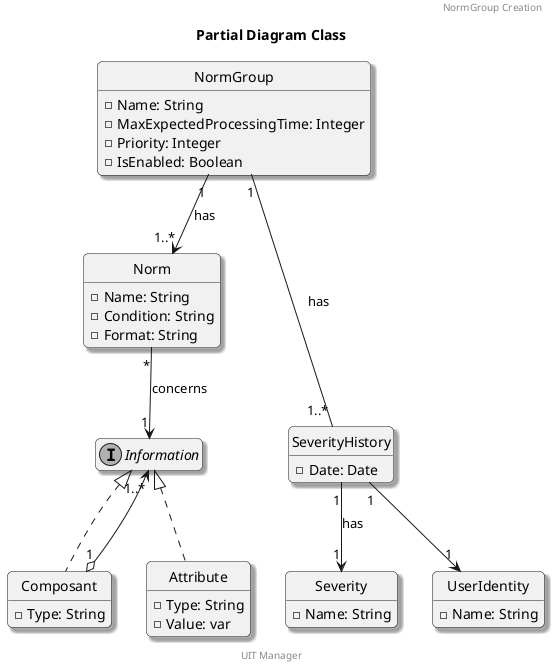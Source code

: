 @startuml
title Partial Diagram Class 
header NormGroup Creation
footer UIT Manager

skinparam monochrome true
skinparam linetype polyline
hide class circle
hide class stereotype
hide separator
hide empty members
skinparam shadowing true
skinparam roundcorner 10
skinparam ArrowThickness 1.


class NormGroup{
- Name: String
- MaxExpectedProcessingTime: Integer
- Priority: Integer
- IsEnabled: Boolean
}

class Norm{
- Name: String
- Condition: String
- Format: String
}

class Severity{
- Name: String
}

class SeverityHistory{
- Date: Date

}

class UserIdentity{
- Name: String
}

interface Information{}

class Composant{
- Type: String
}

class Attribute{
- Type: String
- Value: var
}

NormGroup "1" --- "1..*" SeverityHistory: has
SeverityHistory "1" --> "1" UserIdentity
NormGroup "1" --> "1..*" Norm: "has"
SeverityHistory "1" --> "1" Severity: has
Norm "*" --> "1" Information: "concerns"
Composant "1" o--> "1..*" Information
Composant .up.|> Information
Attribute .up.|> Information
@enduml